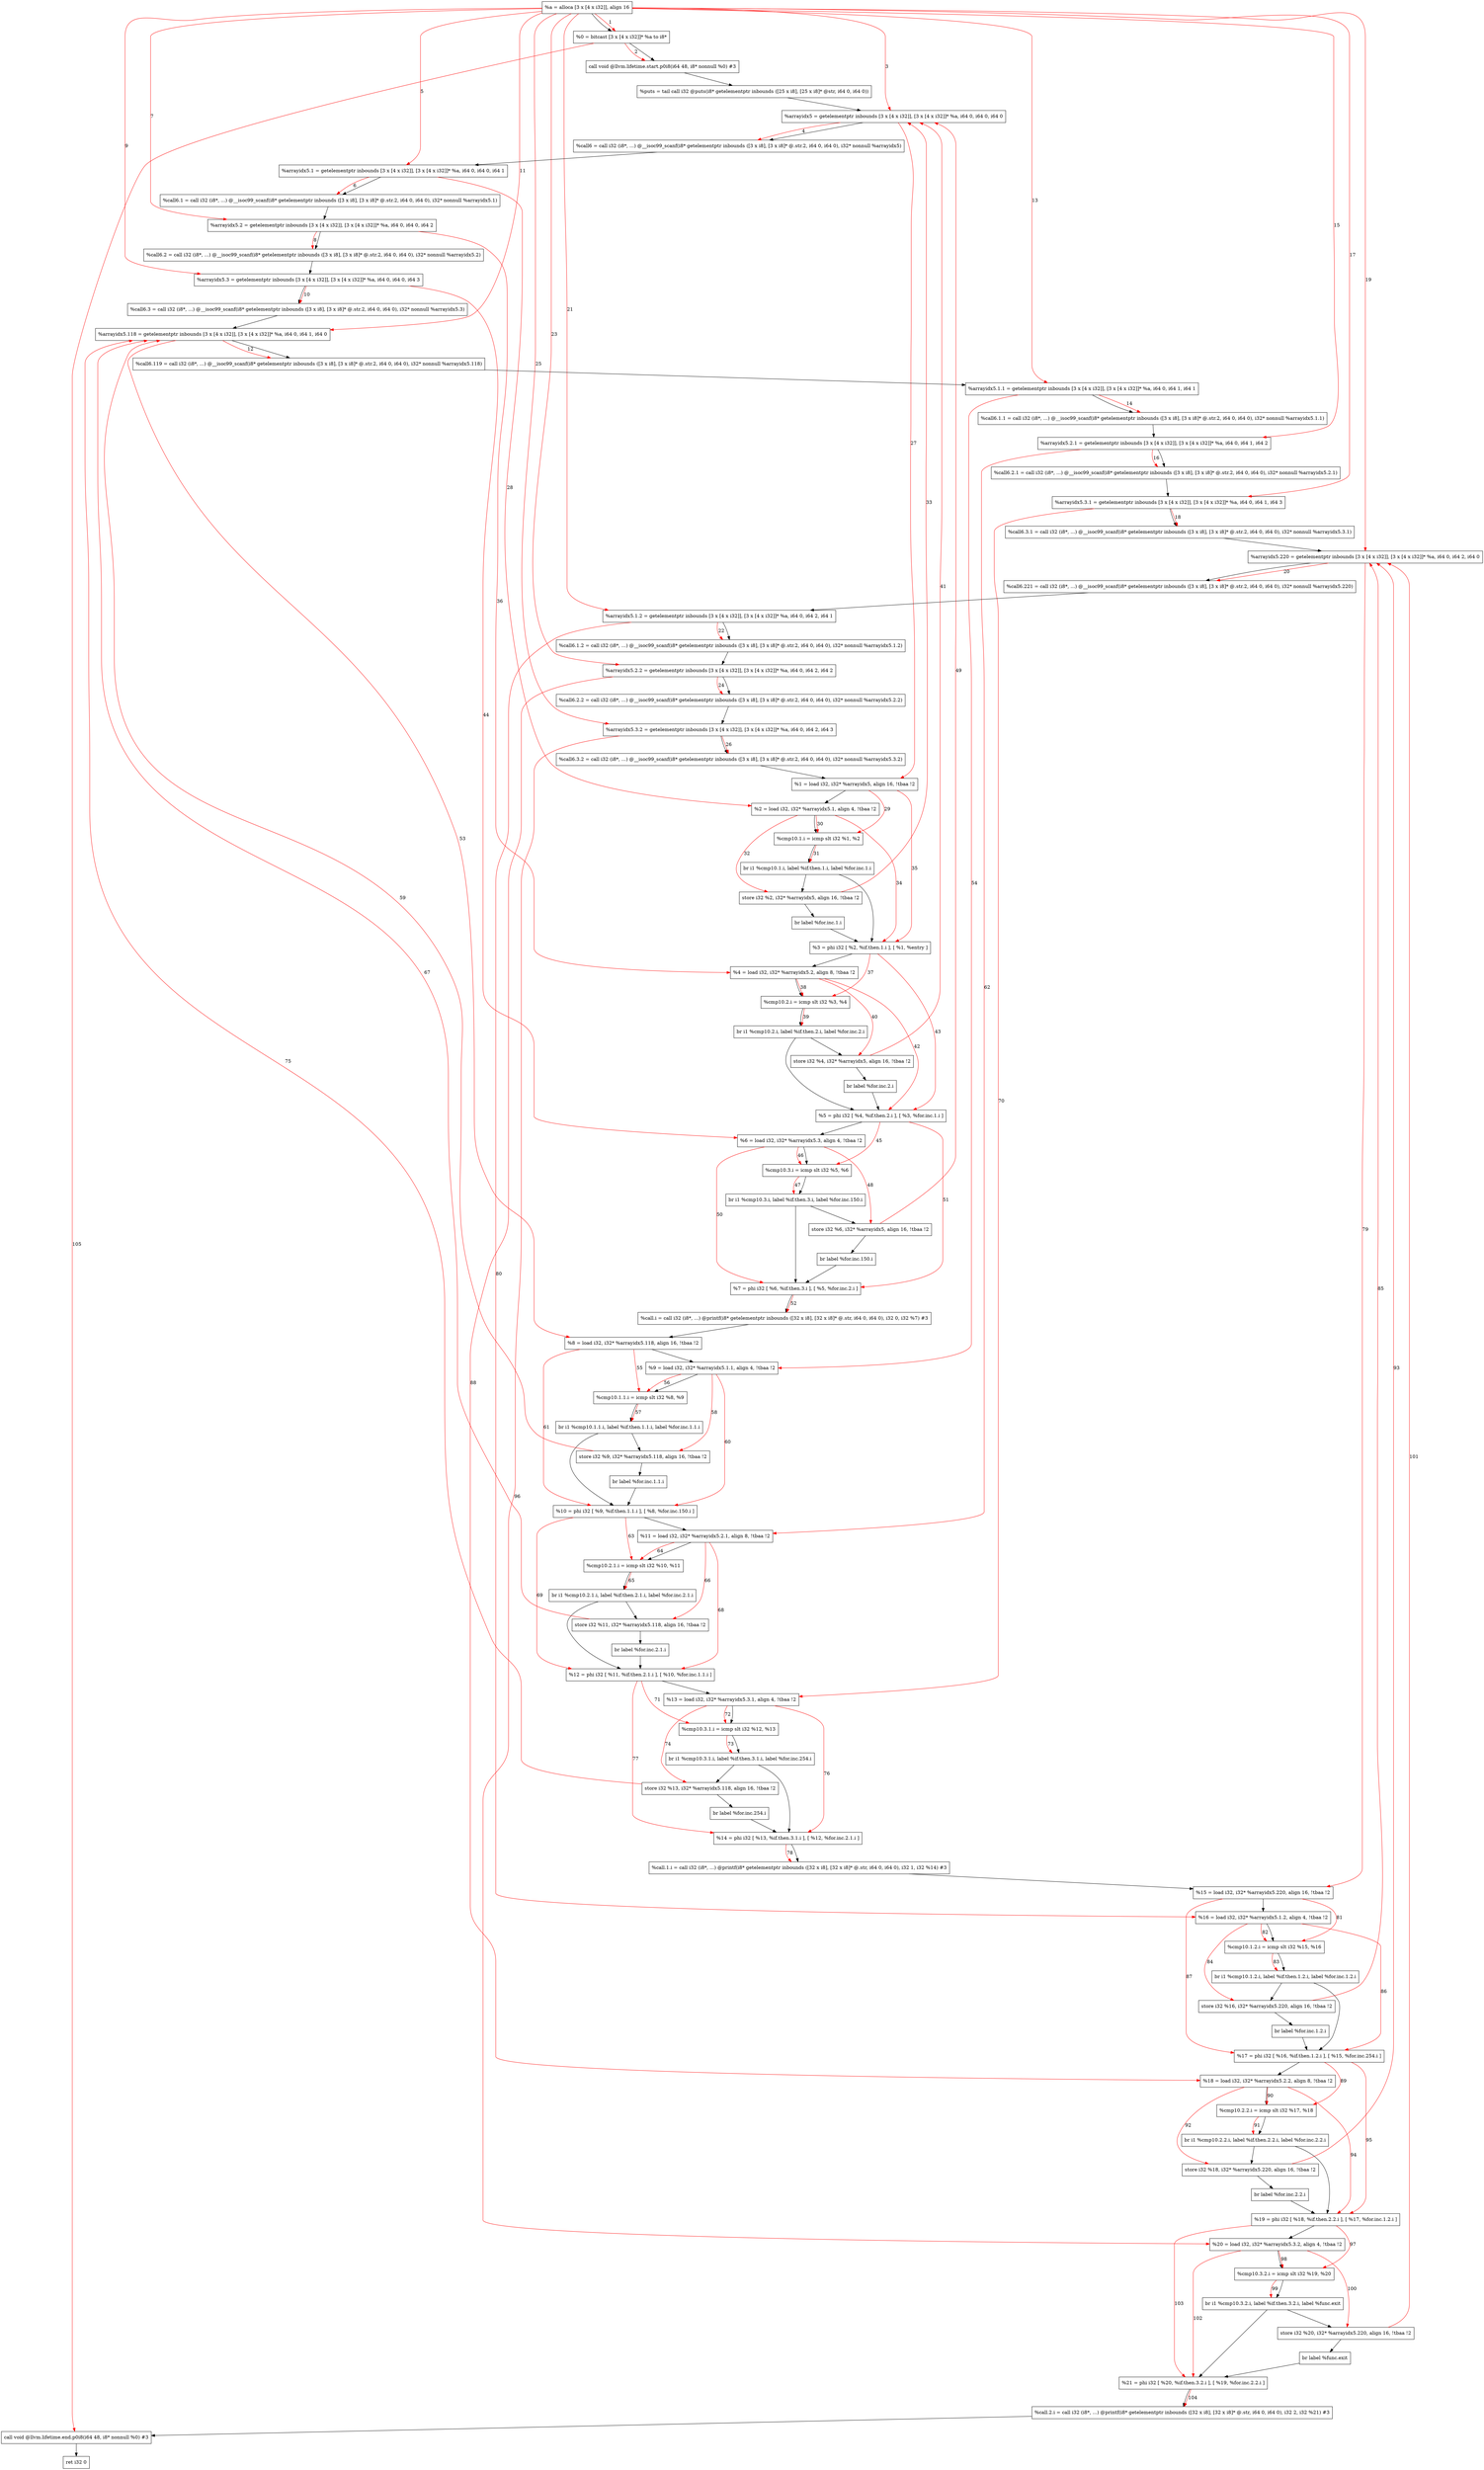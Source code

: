 digraph "CDFG for'main' function" {
	Node0x56172ac29d88[shape=record, label="  %a = alloca [3 x [4 x i32]], align 16"]
	Node0x56172ac29e08[shape=record, label="  %0 = bitcast [3 x [4 x i32]]* %a to i8*"]
	Node0x56172ac2a018[shape=record, label="  call void @llvm.lifetime.start.p0i8(i64 48, i8* nonnull %0) #3"]
	Node0x56172ac2a260[shape=record, label="  %puts = tail call i32 @puts(i8* getelementptr inbounds ([25 x i8], [25 x i8]* @str, i64 0, i64 0))"]
	Node0x56172ac2a360[shape=record, label="  %arrayidx5 = getelementptr inbounds [3 x [4 x i32]], [3 x [4 x i32]]* %a, i64 0, i64 0, i64 0"]
	Node0x56172ac2a5e8[shape=record, label="  %call6 = call i32 (i8*, ...) @__isoc99_scanf(i8* getelementptr inbounds ([3 x i8], [3 x i8]* @.str.2, i64 0, i64 0), i32* nonnull %arrayidx5)"]
	Node0x56172ac2a6f0[shape=record, label="  %arrayidx5.1 = getelementptr inbounds [3 x [4 x i32]], [3 x [4 x i32]]* %a, i64 0, i64 0, i64 1"]
	Node0x56172ac2a7d8[shape=record, label="  %call6.1 = call i32 (i8*, ...) @__isoc99_scanf(i8* getelementptr inbounds ([3 x i8], [3 x i8]* @.str.2, i64 0, i64 0), i32* nonnull %arrayidx5.1)"]
	Node0x56172ac2a8e0[shape=record, label="  %arrayidx5.2 = getelementptr inbounds [3 x [4 x i32]], [3 x [4 x i32]]* %a, i64 0, i64 0, i64 2"]
	Node0x56172ac2a9c8[shape=record, label="  %call6.2 = call i32 (i8*, ...) @__isoc99_scanf(i8* getelementptr inbounds ([3 x i8], [3 x i8]* @.str.2, i64 0, i64 0), i32* nonnull %arrayidx5.2)"]
	Node0x56172ac2aad0[shape=record, label="  %arrayidx5.3 = getelementptr inbounds [3 x [4 x i32]], [3 x [4 x i32]]* %a, i64 0, i64 0, i64 3"]
	Node0x56172ac2abb8[shape=record, label="  %call6.3 = call i32 (i8*, ...) @__isoc99_scanf(i8* getelementptr inbounds ([3 x i8], [3 x i8]* @.str.2, i64 0, i64 0), i32* nonnull %arrayidx5.3)"]
	Node0x56172ac2acc0[shape=record, label="  %arrayidx5.118 = getelementptr inbounds [3 x [4 x i32]], [3 x [4 x i32]]* %a, i64 0, i64 1, i64 0"]
	Node0x56172ac2ada8[shape=record, label="  %call6.119 = call i32 (i8*, ...) @__isoc99_scanf(i8* getelementptr inbounds ([3 x i8], [3 x i8]* @.str.2, i64 0, i64 0), i32* nonnull %arrayidx5.118)"]
	Node0x56172ac2b080[shape=record, label="  %arrayidx5.1.1 = getelementptr inbounds [3 x [4 x i32]], [3 x [4 x i32]]* %a, i64 0, i64 1, i64 1"]
	Node0x56172ac2b148[shape=record, label="  %call6.1.1 = call i32 (i8*, ...) @__isoc99_scanf(i8* getelementptr inbounds ([3 x i8], [3 x i8]* @.str.2, i64 0, i64 0), i32* nonnull %arrayidx5.1.1)"]
	Node0x56172ac2b280[shape=record, label="  %arrayidx5.2.1 = getelementptr inbounds [3 x [4 x i32]], [3 x [4 x i32]]* %a, i64 0, i64 1, i64 2"]
	Node0x56172ac2b348[shape=record, label="  %call6.2.1 = call i32 (i8*, ...) @__isoc99_scanf(i8* getelementptr inbounds ([3 x i8], [3 x i8]* @.str.2, i64 0, i64 0), i32* nonnull %arrayidx5.2.1)"]
	Node0x56172ac2b480[shape=record, label="  %arrayidx5.3.1 = getelementptr inbounds [3 x [4 x i32]], [3 x [4 x i32]]* %a, i64 0, i64 1, i64 3"]
	Node0x56172ac2b548[shape=record, label="  %call6.3.1 = call i32 (i8*, ...) @__isoc99_scanf(i8* getelementptr inbounds ([3 x i8], [3 x i8]* @.str.2, i64 0, i64 0), i32* nonnull %arrayidx5.3.1)"]
	Node0x56172ac2b680[shape=record, label="  %arrayidx5.220 = getelementptr inbounds [3 x [4 x i32]], [3 x [4 x i32]]* %a, i64 0, i64 2, i64 0"]
	Node0x56172ac2b748[shape=record, label="  %call6.221 = call i32 (i8*, ...) @__isoc99_scanf(i8* getelementptr inbounds ([3 x i8], [3 x i8]* @.str.2, i64 0, i64 0), i32* nonnull %arrayidx5.220)"]
	Node0x56172ac2b880[shape=record, label="  %arrayidx5.1.2 = getelementptr inbounds [3 x [4 x i32]], [3 x [4 x i32]]* %a, i64 0, i64 2, i64 1"]
	Node0x56172ac2b948[shape=record, label="  %call6.1.2 = call i32 (i8*, ...) @__isoc99_scanf(i8* getelementptr inbounds ([3 x i8], [3 x i8]* @.str.2, i64 0, i64 0), i32* nonnull %arrayidx5.1.2)"]
	Node0x56172ac2ba80[shape=record, label="  %arrayidx5.2.2 = getelementptr inbounds [3 x [4 x i32]], [3 x [4 x i32]]* %a, i64 0, i64 2, i64 2"]
	Node0x56172ac2bb48[shape=record, label="  %call6.2.2 = call i32 (i8*, ...) @__isoc99_scanf(i8* getelementptr inbounds ([3 x i8], [3 x i8]* @.str.2, i64 0, i64 0), i32* nonnull %arrayidx5.2.2)"]
	Node0x56172ac2bfa0[shape=record, label="  %arrayidx5.3.2 = getelementptr inbounds [3 x [4 x i32]], [3 x [4 x i32]]* %a, i64 0, i64 2, i64 3"]
	Node0x56172ac2c068[shape=record, label="  %call6.3.2 = call i32 (i8*, ...) @__isoc99_scanf(i8* getelementptr inbounds ([3 x i8], [3 x i8]* @.str.2, i64 0, i64 0), i32* nonnull %arrayidx5.3.2)"]
	Node0x56172ac2c158[shape=record, label="  %1 = load i32, i32* %arrayidx5, align 16, !tbaa !2"]
	Node0x56172ac2c1b8[shape=record, label="  %2 = load i32, i32* %arrayidx5.1, align 4, !tbaa !2"]
	Node0x56172ac2c260[shape=record, label="  %cmp10.1.i = icmp slt i32 %1, %2"]
	Node0x56172ac2c4d8[shape=record, label="  br i1 %cmp10.1.i, label %if.then.1.i, label %for.inc.1.i"]
	Node0x56172ac2c550[shape=record, label="  store i32 %2, i32* %arrayidx5, align 16, !tbaa !2"]
	Node0x56172ac2c368[shape=record, label="  br label %for.inc.1.i"]
	Node0x56172ac2c5a8[shape=record, label="  %3 = phi i32 [ %2, %if.then.1.i ], [ %1, %entry ]"]
	Node0x56172ac2c448[shape=record, label="  %4 = load i32, i32* %arrayidx5.2, align 8, !tbaa !2"]
	Node0x56172ac2c6c0[shape=record, label="  %cmp10.2.i = icmp slt i32 %3, %4"]
	Node0x56172ac2c908[shape=record, label="  br i1 %cmp10.2.i, label %if.then.2.i, label %for.inc.2.i"]
	Node0x56172ac2c980[shape=record, label="  store i32 %4, i32* %arrayidx5, align 16, !tbaa !2"]
	Node0x56172ac2c798[shape=record, label="  br label %for.inc.2.i"]
	Node0x56172ac2c9d8[shape=record, label="  %5 = phi i32 [ %4, %if.then.2.i ], [ %3, %for.inc.1.i ]"]
	Node0x56172ac2c878[shape=record, label="  %6 = load i32, i32* %arrayidx5.3, align 4, !tbaa !2"]
	Node0x56172ac2caa0[shape=record, label="  %cmp10.3.i = icmp slt i32 %5, %6"]
	Node0x56172ac2cd18[shape=record, label="  br i1 %cmp10.3.i, label %if.then.3.i, label %for.inc.150.i"]
	Node0x56172ac2cd90[shape=record, label="  store i32 %6, i32* %arrayidx5, align 16, !tbaa !2"]
	Node0x56172ac2cba8[shape=record, label="  br label %for.inc.150.i"]
	Node0x56172ac2cde8[shape=record, label="  %7 = phi i32 [ %6, %if.then.3.i ], [ %5, %for.inc.2.i ]"]
	Node0x56172ac2cee0[shape=record, label="  %call.i = call i32 (i8*, ...) @printf(i8* getelementptr inbounds ([32 x i8], [32 x i8]* @.str, i64 0, i64 0), i32 0, i32 %7) #3"]
	Node0x56172ac2cc88[shape=record, label="  %8 = load i32, i32* %arrayidx5.118, align 16, !tbaa !2"]
	Node0x56172ac2d028[shape=record, label="  %9 = load i32, i32* %arrayidx5.1.1, align 4, !tbaa !2"]
	Node0x56172ac2d0a0[shape=record, label="  %cmp10.1.1.i = icmp slt i32 %8, %9"]
	Node0x56172ac2d2c8[shape=record, label="  br i1 %cmp10.1.1.i, label %if.then.1.1.i, label %for.inc.1.1.i"]
	Node0x56172ac2d340[shape=record, label="  store i32 %9, i32* %arrayidx5.118, align 16, !tbaa !2"]
	Node0x56172ac2d158[shape=record, label="  br label %for.inc.1.1.i"]
	Node0x56172ac2d398[shape=record, label="  %10 = phi i32 [ %9, %if.then.1.1.i ], [ %8, %for.inc.150.i ]"]
	Node0x56172ac2d238[shape=record, label="  %11 = load i32, i32* %arrayidx5.2.1, align 8, !tbaa !2"]
	Node0x56172ac2d460[shape=record, label="  %cmp10.2.1.i = icmp slt i32 %10, %11"]
	Node0x56172ac28af8[shape=record, label="  br i1 %cmp10.2.1.i, label %if.then.2.1.i, label %for.inc.2.1.i"]
	Node0x56172ac28b70[shape=record, label="  store i32 %11, i32* %arrayidx5.118, align 16, !tbaa !2"]
	Node0x56172ac28988[shape=record, label="  br label %for.inc.2.1.i"]
	Node0x56172ac28bc8[shape=record, label="  %12 = phi i32 [ %11, %if.then.2.1.i ], [ %10, %for.inc.1.1.i ]"]
	Node0x56172ac28a68[shape=record, label="  %13 = load i32, i32* %arrayidx5.3.1, align 4, !tbaa !2"]
	Node0x56172ac28c90[shape=record, label="  %cmp10.3.1.i = icmp slt i32 %12, %13"]
	Node0x56172ac28f08[shape=record, label="  br i1 %cmp10.3.1.i, label %if.then.3.1.i, label %for.inc.254.i"]
	Node0x56172ac28f80[shape=record, label="  store i32 %13, i32* %arrayidx5.118, align 16, !tbaa !2"]
	Node0x56172ac28d98[shape=record, label="  br label %for.inc.254.i"]
	Node0x56172ac28fd8[shape=record, label="  %14 = phi i32 [ %13, %if.then.3.1.i ], [ %12, %for.inc.2.1.i ]"]
	Node0x56172ac290f0[shape=record, label="  %call.1.i = call i32 (i8*, ...) @printf(i8* getelementptr inbounds ([32 x i8], [32 x i8]* @.str, i64 0, i64 0), i32 1, i32 %14) #3"]
	Node0x56172ac28e78[shape=record, label="  %15 = load i32, i32* %arrayidx5.220, align 16, !tbaa !2"]
	Node0x56172ac2e5f8[shape=record, label="  %16 = load i32, i32* %arrayidx5.1.2, align 4, !tbaa !2"]
	Node0x56172ac2e670[shape=record, label="  %cmp10.1.2.i = icmp slt i32 %15, %16"]
	Node0x56172ac2cfc8[shape=record, label="  br i1 %cmp10.1.2.i, label %if.then.1.2.i, label %for.inc.1.2.i"]
	Node0x56172ac2eef0[shape=record, label="  store i32 %16, i32* %arrayidx5.220, align 16, !tbaa !2"]
	Node0x56172ac2ed98[shape=record, label="  br label %for.inc.1.2.i"]
	Node0x56172ac2ef48[shape=record, label="  %17 = phi i32 [ %16, %if.then.1.2.i ], [ %15, %for.inc.254.i ]"]
	Node0x56172ac2ee78[shape=record, label="  %18 = load i32, i32* %arrayidx5.2.2, align 8, !tbaa !2"]
	Node0x56172ac2f010[shape=record, label="  %cmp10.2.2.i = icmp slt i32 %17, %18"]
	Node0x56172ac2f288[shape=record, label="  br i1 %cmp10.2.2.i, label %if.then.2.2.i, label %for.inc.2.2.i"]
	Node0x56172ac2f300[shape=record, label="  store i32 %18, i32* %arrayidx5.220, align 16, !tbaa !2"]
	Node0x56172ac2f118[shape=record, label="  br label %for.inc.2.2.i"]
	Node0x56172ac2f358[shape=record, label="  %19 = phi i32 [ %18, %if.then.2.2.i ], [ %17, %for.inc.1.2.i ]"]
	Node0x56172ac2f1f8[shape=record, label="  %20 = load i32, i32* %arrayidx5.3.2, align 4, !tbaa !2"]
	Node0x56172ac2f420[shape=record, label="  %cmp10.3.2.i = icmp slt i32 %19, %20"]
	Node0x56172ac2f698[shape=record, label="  br i1 %cmp10.3.2.i, label %if.then.3.2.i, label %func.exit"]
	Node0x56172ac2f710[shape=record, label="  store i32 %20, i32* %arrayidx5.220, align 16, !tbaa !2"]
	Node0x56172ac2f528[shape=record, label="  br label %func.exit"]
	Node0x56172ac2f768[shape=record, label="  %21 = phi i32 [ %20, %if.then.3.2.i ], [ %19, %for.inc.2.2.i ]"]
	Node0x56172ac2f860[shape=record, label="  %call.2.i = call i32 (i8*, ...) @printf(i8* getelementptr inbounds ([32 x i8], [32 x i8]* @.str, i64 0, i64 0), i32 2, i32 %21) #3"]
	Node0x56172ac2fa18[shape=record, label="  call void @llvm.lifetime.end.p0i8(i64 48, i8* nonnull %0) #3"]
	Node0x56172ac2f608[shape=record, label="  ret i32 0"]
	Node0x56172ac29d88 -> Node0x56172ac29e08
	Node0x56172ac29e08 -> Node0x56172ac2a018
	Node0x56172ac2a018 -> Node0x56172ac2a260
	Node0x56172ac2a260 -> Node0x56172ac2a360
	Node0x56172ac2a360 -> Node0x56172ac2a5e8
	Node0x56172ac2a5e8 -> Node0x56172ac2a6f0
	Node0x56172ac2a6f0 -> Node0x56172ac2a7d8
	Node0x56172ac2a7d8 -> Node0x56172ac2a8e0
	Node0x56172ac2a8e0 -> Node0x56172ac2a9c8
	Node0x56172ac2a9c8 -> Node0x56172ac2aad0
	Node0x56172ac2aad0 -> Node0x56172ac2abb8
	Node0x56172ac2abb8 -> Node0x56172ac2acc0
	Node0x56172ac2acc0 -> Node0x56172ac2ada8
	Node0x56172ac2ada8 -> Node0x56172ac2b080
	Node0x56172ac2b080 -> Node0x56172ac2b148
	Node0x56172ac2b148 -> Node0x56172ac2b280
	Node0x56172ac2b280 -> Node0x56172ac2b348
	Node0x56172ac2b348 -> Node0x56172ac2b480
	Node0x56172ac2b480 -> Node0x56172ac2b548
	Node0x56172ac2b548 -> Node0x56172ac2b680
	Node0x56172ac2b680 -> Node0x56172ac2b748
	Node0x56172ac2b748 -> Node0x56172ac2b880
	Node0x56172ac2b880 -> Node0x56172ac2b948
	Node0x56172ac2b948 -> Node0x56172ac2ba80
	Node0x56172ac2ba80 -> Node0x56172ac2bb48
	Node0x56172ac2bb48 -> Node0x56172ac2bfa0
	Node0x56172ac2bfa0 -> Node0x56172ac2c068
	Node0x56172ac2c068 -> Node0x56172ac2c158
	Node0x56172ac2c158 -> Node0x56172ac2c1b8
	Node0x56172ac2c1b8 -> Node0x56172ac2c260
	Node0x56172ac2c260 -> Node0x56172ac2c4d8
	Node0x56172ac2c4d8 -> Node0x56172ac2c550
	Node0x56172ac2c4d8 -> Node0x56172ac2c5a8
	Node0x56172ac2c550 -> Node0x56172ac2c368
	Node0x56172ac2c368 -> Node0x56172ac2c5a8
	Node0x56172ac2c5a8 -> Node0x56172ac2c448
	Node0x56172ac2c448 -> Node0x56172ac2c6c0
	Node0x56172ac2c6c0 -> Node0x56172ac2c908
	Node0x56172ac2c908 -> Node0x56172ac2c980
	Node0x56172ac2c908 -> Node0x56172ac2c9d8
	Node0x56172ac2c980 -> Node0x56172ac2c798
	Node0x56172ac2c798 -> Node0x56172ac2c9d8
	Node0x56172ac2c9d8 -> Node0x56172ac2c878
	Node0x56172ac2c878 -> Node0x56172ac2caa0
	Node0x56172ac2caa0 -> Node0x56172ac2cd18
	Node0x56172ac2cd18 -> Node0x56172ac2cd90
	Node0x56172ac2cd18 -> Node0x56172ac2cde8
	Node0x56172ac2cd90 -> Node0x56172ac2cba8
	Node0x56172ac2cba8 -> Node0x56172ac2cde8
	Node0x56172ac2cde8 -> Node0x56172ac2cee0
	Node0x56172ac2cee0 -> Node0x56172ac2cc88
	Node0x56172ac2cc88 -> Node0x56172ac2d028
	Node0x56172ac2d028 -> Node0x56172ac2d0a0
	Node0x56172ac2d0a0 -> Node0x56172ac2d2c8
	Node0x56172ac2d2c8 -> Node0x56172ac2d340
	Node0x56172ac2d2c8 -> Node0x56172ac2d398
	Node0x56172ac2d340 -> Node0x56172ac2d158
	Node0x56172ac2d158 -> Node0x56172ac2d398
	Node0x56172ac2d398 -> Node0x56172ac2d238
	Node0x56172ac2d238 -> Node0x56172ac2d460
	Node0x56172ac2d460 -> Node0x56172ac28af8
	Node0x56172ac28af8 -> Node0x56172ac28b70
	Node0x56172ac28af8 -> Node0x56172ac28bc8
	Node0x56172ac28b70 -> Node0x56172ac28988
	Node0x56172ac28988 -> Node0x56172ac28bc8
	Node0x56172ac28bc8 -> Node0x56172ac28a68
	Node0x56172ac28a68 -> Node0x56172ac28c90
	Node0x56172ac28c90 -> Node0x56172ac28f08
	Node0x56172ac28f08 -> Node0x56172ac28f80
	Node0x56172ac28f08 -> Node0x56172ac28fd8
	Node0x56172ac28f80 -> Node0x56172ac28d98
	Node0x56172ac28d98 -> Node0x56172ac28fd8
	Node0x56172ac28fd8 -> Node0x56172ac290f0
	Node0x56172ac290f0 -> Node0x56172ac28e78
	Node0x56172ac28e78 -> Node0x56172ac2e5f8
	Node0x56172ac2e5f8 -> Node0x56172ac2e670
	Node0x56172ac2e670 -> Node0x56172ac2cfc8
	Node0x56172ac2cfc8 -> Node0x56172ac2eef0
	Node0x56172ac2cfc8 -> Node0x56172ac2ef48
	Node0x56172ac2eef0 -> Node0x56172ac2ed98
	Node0x56172ac2ed98 -> Node0x56172ac2ef48
	Node0x56172ac2ef48 -> Node0x56172ac2ee78
	Node0x56172ac2ee78 -> Node0x56172ac2f010
	Node0x56172ac2f010 -> Node0x56172ac2f288
	Node0x56172ac2f288 -> Node0x56172ac2f300
	Node0x56172ac2f288 -> Node0x56172ac2f358
	Node0x56172ac2f300 -> Node0x56172ac2f118
	Node0x56172ac2f118 -> Node0x56172ac2f358
	Node0x56172ac2f358 -> Node0x56172ac2f1f8
	Node0x56172ac2f1f8 -> Node0x56172ac2f420
	Node0x56172ac2f420 -> Node0x56172ac2f698
	Node0x56172ac2f698 -> Node0x56172ac2f710
	Node0x56172ac2f698 -> Node0x56172ac2f768
	Node0x56172ac2f710 -> Node0x56172ac2f528
	Node0x56172ac2f528 -> Node0x56172ac2f768
	Node0x56172ac2f768 -> Node0x56172ac2f860
	Node0x56172ac2f860 -> Node0x56172ac2fa18
	Node0x56172ac2fa18 -> Node0x56172ac2f608
edge [color=red]
	Node0x56172ac29d88 -> Node0x56172ac29e08[label="1"]
	Node0x56172ac29e08 -> Node0x56172ac2a018[label="2"]
	Node0x56172ac29d88 -> Node0x56172ac2a360[label="3"]
	Node0x56172ac2a360 -> Node0x56172ac2a5e8[label="4"]
	Node0x56172ac29d88 -> Node0x56172ac2a6f0[label="5"]
	Node0x56172ac2a6f0 -> Node0x56172ac2a7d8[label="6"]
	Node0x56172ac29d88 -> Node0x56172ac2a8e0[label="7"]
	Node0x56172ac2a8e0 -> Node0x56172ac2a9c8[label="8"]
	Node0x56172ac29d88 -> Node0x56172ac2aad0[label="9"]
	Node0x56172ac2aad0 -> Node0x56172ac2abb8[label="10"]
	Node0x56172ac29d88 -> Node0x56172ac2acc0[label="11"]
	Node0x56172ac2acc0 -> Node0x56172ac2ada8[label="12"]
	Node0x56172ac29d88 -> Node0x56172ac2b080[label="13"]
	Node0x56172ac2b080 -> Node0x56172ac2b148[label="14"]
	Node0x56172ac29d88 -> Node0x56172ac2b280[label="15"]
	Node0x56172ac2b280 -> Node0x56172ac2b348[label="16"]
	Node0x56172ac29d88 -> Node0x56172ac2b480[label="17"]
	Node0x56172ac2b480 -> Node0x56172ac2b548[label="18"]
	Node0x56172ac29d88 -> Node0x56172ac2b680[label="19"]
	Node0x56172ac2b680 -> Node0x56172ac2b748[label="20"]
	Node0x56172ac29d88 -> Node0x56172ac2b880[label="21"]
	Node0x56172ac2b880 -> Node0x56172ac2b948[label="22"]
	Node0x56172ac29d88 -> Node0x56172ac2ba80[label="23"]
	Node0x56172ac2ba80 -> Node0x56172ac2bb48[label="24"]
	Node0x56172ac29d88 -> Node0x56172ac2bfa0[label="25"]
	Node0x56172ac2bfa0 -> Node0x56172ac2c068[label="26"]
	Node0x56172ac2a360 -> Node0x56172ac2c158[label="27"]
	Node0x56172ac2a6f0 -> Node0x56172ac2c1b8[label="28"]
	Node0x56172ac2c158 -> Node0x56172ac2c260[label="29"]
	Node0x56172ac2c1b8 -> Node0x56172ac2c260[label="30"]
	Node0x56172ac2c260 -> Node0x56172ac2c4d8[label="31"]
	Node0x56172ac2c1b8 -> Node0x56172ac2c550[label="32"]
	Node0x56172ac2c550 -> Node0x56172ac2a360[label="33"]
	Node0x56172ac2c1b8 -> Node0x56172ac2c5a8[label="34"]
	Node0x56172ac2c158 -> Node0x56172ac2c5a8[label="35"]
	Node0x56172ac2a8e0 -> Node0x56172ac2c448[label="36"]
	Node0x56172ac2c5a8 -> Node0x56172ac2c6c0[label="37"]
	Node0x56172ac2c448 -> Node0x56172ac2c6c0[label="38"]
	Node0x56172ac2c6c0 -> Node0x56172ac2c908[label="39"]
	Node0x56172ac2c448 -> Node0x56172ac2c980[label="40"]
	Node0x56172ac2c980 -> Node0x56172ac2a360[label="41"]
	Node0x56172ac2c448 -> Node0x56172ac2c9d8[label="42"]
	Node0x56172ac2c5a8 -> Node0x56172ac2c9d8[label="43"]
	Node0x56172ac2aad0 -> Node0x56172ac2c878[label="44"]
	Node0x56172ac2c9d8 -> Node0x56172ac2caa0[label="45"]
	Node0x56172ac2c878 -> Node0x56172ac2caa0[label="46"]
	Node0x56172ac2caa0 -> Node0x56172ac2cd18[label="47"]
	Node0x56172ac2c878 -> Node0x56172ac2cd90[label="48"]
	Node0x56172ac2cd90 -> Node0x56172ac2a360[label="49"]
	Node0x56172ac2c878 -> Node0x56172ac2cde8[label="50"]
	Node0x56172ac2c9d8 -> Node0x56172ac2cde8[label="51"]
	Node0x56172ac2cde8 -> Node0x56172ac2cee0[label="52"]
	Node0x56172ac2acc0 -> Node0x56172ac2cc88[label="53"]
	Node0x56172ac2b080 -> Node0x56172ac2d028[label="54"]
	Node0x56172ac2cc88 -> Node0x56172ac2d0a0[label="55"]
	Node0x56172ac2d028 -> Node0x56172ac2d0a0[label="56"]
	Node0x56172ac2d0a0 -> Node0x56172ac2d2c8[label="57"]
	Node0x56172ac2d028 -> Node0x56172ac2d340[label="58"]
	Node0x56172ac2d340 -> Node0x56172ac2acc0[label="59"]
	Node0x56172ac2d028 -> Node0x56172ac2d398[label="60"]
	Node0x56172ac2cc88 -> Node0x56172ac2d398[label="61"]
	Node0x56172ac2b280 -> Node0x56172ac2d238[label="62"]
	Node0x56172ac2d398 -> Node0x56172ac2d460[label="63"]
	Node0x56172ac2d238 -> Node0x56172ac2d460[label="64"]
	Node0x56172ac2d460 -> Node0x56172ac28af8[label="65"]
	Node0x56172ac2d238 -> Node0x56172ac28b70[label="66"]
	Node0x56172ac28b70 -> Node0x56172ac2acc0[label="67"]
	Node0x56172ac2d238 -> Node0x56172ac28bc8[label="68"]
	Node0x56172ac2d398 -> Node0x56172ac28bc8[label="69"]
	Node0x56172ac2b480 -> Node0x56172ac28a68[label="70"]
	Node0x56172ac28bc8 -> Node0x56172ac28c90[label="71"]
	Node0x56172ac28a68 -> Node0x56172ac28c90[label="72"]
	Node0x56172ac28c90 -> Node0x56172ac28f08[label="73"]
	Node0x56172ac28a68 -> Node0x56172ac28f80[label="74"]
	Node0x56172ac28f80 -> Node0x56172ac2acc0[label="75"]
	Node0x56172ac28a68 -> Node0x56172ac28fd8[label="76"]
	Node0x56172ac28bc8 -> Node0x56172ac28fd8[label="77"]
	Node0x56172ac28fd8 -> Node0x56172ac290f0[label="78"]
	Node0x56172ac2b680 -> Node0x56172ac28e78[label="79"]
	Node0x56172ac2b880 -> Node0x56172ac2e5f8[label="80"]
	Node0x56172ac28e78 -> Node0x56172ac2e670[label="81"]
	Node0x56172ac2e5f8 -> Node0x56172ac2e670[label="82"]
	Node0x56172ac2e670 -> Node0x56172ac2cfc8[label="83"]
	Node0x56172ac2e5f8 -> Node0x56172ac2eef0[label="84"]
	Node0x56172ac2eef0 -> Node0x56172ac2b680[label="85"]
	Node0x56172ac2e5f8 -> Node0x56172ac2ef48[label="86"]
	Node0x56172ac28e78 -> Node0x56172ac2ef48[label="87"]
	Node0x56172ac2ba80 -> Node0x56172ac2ee78[label="88"]
	Node0x56172ac2ef48 -> Node0x56172ac2f010[label="89"]
	Node0x56172ac2ee78 -> Node0x56172ac2f010[label="90"]
	Node0x56172ac2f010 -> Node0x56172ac2f288[label="91"]
	Node0x56172ac2ee78 -> Node0x56172ac2f300[label="92"]
	Node0x56172ac2f300 -> Node0x56172ac2b680[label="93"]
	Node0x56172ac2ee78 -> Node0x56172ac2f358[label="94"]
	Node0x56172ac2ef48 -> Node0x56172ac2f358[label="95"]
	Node0x56172ac2bfa0 -> Node0x56172ac2f1f8[label="96"]
	Node0x56172ac2f358 -> Node0x56172ac2f420[label="97"]
	Node0x56172ac2f1f8 -> Node0x56172ac2f420[label="98"]
	Node0x56172ac2f420 -> Node0x56172ac2f698[label="99"]
	Node0x56172ac2f1f8 -> Node0x56172ac2f710[label="100"]
	Node0x56172ac2f710 -> Node0x56172ac2b680[label="101"]
	Node0x56172ac2f1f8 -> Node0x56172ac2f768[label="102"]
	Node0x56172ac2f358 -> Node0x56172ac2f768[label="103"]
	Node0x56172ac2f768 -> Node0x56172ac2f860[label="104"]
	Node0x56172ac29e08 -> Node0x56172ac2fa18[label="105"]
}
